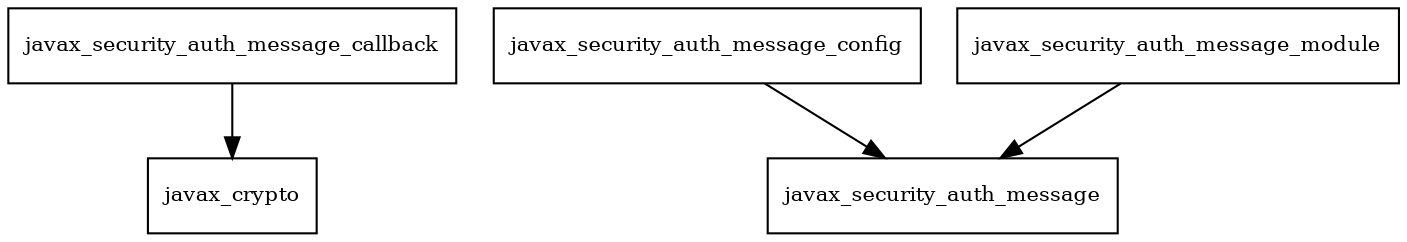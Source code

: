 digraph jboss_jaspi_api_1_0_spec_1_0_1_Final_redhat_2_package_dependencies {
  node [shape = box, fontsize=10.0];
  javax_security_auth_message_callback -> javax_crypto;
  javax_security_auth_message_config -> javax_security_auth_message;
  javax_security_auth_message_module -> javax_security_auth_message;
}
